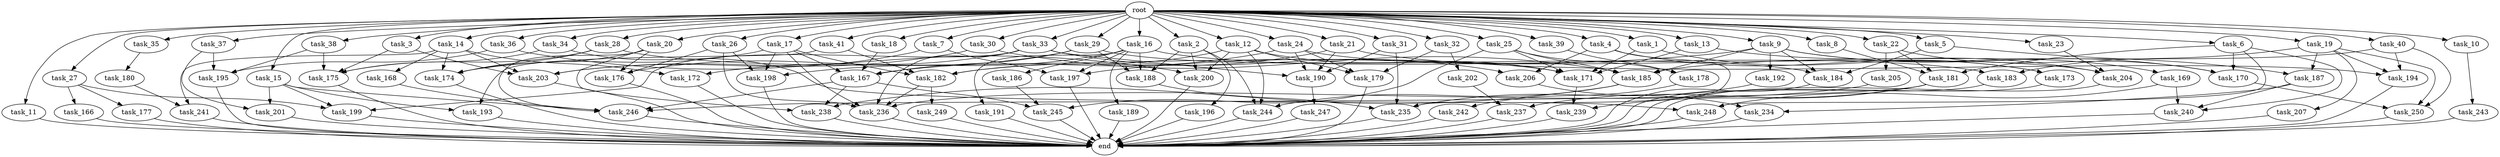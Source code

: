 digraph G {
  root [size="0.000000"];
  task_1 [size="102.400000"];
  task_2 [size="102.400000"];
  task_3 [size="102.400000"];
  task_4 [size="102.400000"];
  task_5 [size="102.400000"];
  task_6 [size="102.400000"];
  task_7 [size="102.400000"];
  task_8 [size="102.400000"];
  task_9 [size="102.400000"];
  task_10 [size="102.400000"];
  task_11 [size="102.400000"];
  task_12 [size="102.400000"];
  task_13 [size="102.400000"];
  task_14 [size="102.400000"];
  task_15 [size="102.400000"];
  task_16 [size="102.400000"];
  task_17 [size="102.400000"];
  task_18 [size="102.400000"];
  task_19 [size="102.400000"];
  task_20 [size="102.400000"];
  task_21 [size="102.400000"];
  task_22 [size="102.400000"];
  task_23 [size="102.400000"];
  task_24 [size="102.400000"];
  task_25 [size="102.400000"];
  task_26 [size="102.400000"];
  task_27 [size="102.400000"];
  task_28 [size="102.400000"];
  task_29 [size="102.400000"];
  task_30 [size="102.400000"];
  task_31 [size="102.400000"];
  task_32 [size="102.400000"];
  task_33 [size="102.400000"];
  task_34 [size="102.400000"];
  task_35 [size="102.400000"];
  task_36 [size="102.400000"];
  task_37 [size="102.400000"];
  task_38 [size="102.400000"];
  task_39 [size="102.400000"];
  task_40 [size="102.400000"];
  task_41 [size="102.400000"];
  task_166 [size="3435973836.800000"];
  task_167 [size="162349763788.800018"];
  task_168 [size="21474836480.000000"];
  task_169 [size="85899345920.000000"];
  task_170 [size="175234665676.800018"];
  task_171 [size="152900835737.600006"];
  task_172 [size="29205777612.800003"];
  task_173 [size="116823110451.200012"];
  task_174 [size="93630287052.800003"];
  task_175 [size="134861973094.400009"];
  task_176 [size="63565515980.800003"];
  task_177 [size="3435973836.800000"];
  task_178 [size="38654705664.000000"];
  task_179 [size="48962627174.400002"];
  task_180 [size="42090679500.800003"];
  task_181 [size="110810156236.800003"];
  task_182 [size="240518168576.000000"];
  task_183 [size="11166914969.600000"];
  task_184 [size="101361228185.600006"];
  task_185 [size="203581449830.400024"];
  task_186 [size="7730941132.800000"];
  task_187 [size="11166914969.600000"];
  task_188 [size="36936718745.599998"];
  task_189 [size="7730941132.800000"];
  task_190 [size="121118077747.200012"];
  task_191 [size="7730941132.800000"];
  task_192 [size="85899345920.000000"];
  task_193 [size="171798691840.000000"];
  task_194 [size="144310901145.600006"];
  task_195 [size="171798691840.000000"];
  task_196 [size="21474836480.000000"];
  task_197 [size="101361228185.600006"];
  task_198 [size="104797202022.400009"];
  task_199 [size="97066260889.600006"];
  task_200 [size="90194313216.000000"];
  task_201 [size="171798691840.000000"];
  task_202 [size="21474836480.000000"];
  task_203 [size="115105123532.800003"];
  task_204 [size="97925254348.800003"];
  task_205 [size="85899345920.000000"];
  task_206 [size="38654705664.000000"];
  task_207 [size="3435973836.800000"];
  task_234 [size="44667659878.400002"];
  task_235 [size="72155450572.800003"];
  task_236 [size="150323855360.000000"];
  task_237 [size="52398601011.200005"];
  task_238 [size="113387136614.400009"];
  task_239 [size="100502234726.400009"];
  task_240 [size="59270548684.800003"];
  task_241 [size="35218731827.200005"];
  task_242 [size="69578470195.199997"];
  task_243 [size="54975581388.800003"];
  task_244 [size="121118077747.200012"];
  task_245 [size="24910810316.800003"];
  task_246 [size="199286482534.400024"];
  task_247 [size="13743895347.200001"];
  task_248 [size="115105123532.800003"];
  task_249 [size="3435973836.800000"];
  task_250 [size="100502234726.400009"];
  end [size="0.000000"];

  root -> task_1 [size="1.000000"];
  root -> task_2 [size="1.000000"];
  root -> task_3 [size="1.000000"];
  root -> task_4 [size="1.000000"];
  root -> task_5 [size="1.000000"];
  root -> task_6 [size="1.000000"];
  root -> task_7 [size="1.000000"];
  root -> task_8 [size="1.000000"];
  root -> task_9 [size="1.000000"];
  root -> task_10 [size="1.000000"];
  root -> task_11 [size="1.000000"];
  root -> task_12 [size="1.000000"];
  root -> task_13 [size="1.000000"];
  root -> task_14 [size="1.000000"];
  root -> task_15 [size="1.000000"];
  root -> task_16 [size="1.000000"];
  root -> task_17 [size="1.000000"];
  root -> task_18 [size="1.000000"];
  root -> task_19 [size="1.000000"];
  root -> task_20 [size="1.000000"];
  root -> task_21 [size="1.000000"];
  root -> task_22 [size="1.000000"];
  root -> task_23 [size="1.000000"];
  root -> task_24 [size="1.000000"];
  root -> task_25 [size="1.000000"];
  root -> task_26 [size="1.000000"];
  root -> task_27 [size="1.000000"];
  root -> task_28 [size="1.000000"];
  root -> task_29 [size="1.000000"];
  root -> task_30 [size="1.000000"];
  root -> task_31 [size="1.000000"];
  root -> task_32 [size="1.000000"];
  root -> task_33 [size="1.000000"];
  root -> task_34 [size="1.000000"];
  root -> task_35 [size="1.000000"];
  root -> task_36 [size="1.000000"];
  root -> task_37 [size="1.000000"];
  root -> task_38 [size="1.000000"];
  root -> task_39 [size="1.000000"];
  root -> task_40 [size="1.000000"];
  root -> task_41 [size="1.000000"];
  task_1 -> task_171 [size="838860800.000000"];
  task_1 -> task_173 [size="838860800.000000"];
  task_2 -> task_188 [size="209715200.000000"];
  task_2 -> task_196 [size="209715200.000000"];
  task_2 -> task_200 [size="209715200.000000"];
  task_2 -> task_244 [size="209715200.000000"];
  task_3 -> task_175 [size="301989888.000000"];
  task_3 -> task_203 [size="301989888.000000"];
  task_4 -> task_173 [size="301989888.000000"];
  task_4 -> task_206 [size="301989888.000000"];
  task_4 -> task_235 [size="301989888.000000"];
  task_5 -> task_184 [size="75497472.000000"];
  task_5 -> task_187 [size="75497472.000000"];
  task_6 -> task_170 [size="33554432.000000"];
  task_6 -> task_181 [size="33554432.000000"];
  task_6 -> task_240 [size="33554432.000000"];
  task_6 -> task_248 [size="33554432.000000"];
  task_7 -> task_197 [size="75497472.000000"];
  task_7 -> task_203 [size="75497472.000000"];
  task_8 -> task_181 [size="209715200.000000"];
  task_9 -> task_169 [size="838860800.000000"];
  task_9 -> task_170 [size="838860800.000000"];
  task_9 -> task_184 [size="838860800.000000"];
  task_9 -> task_185 [size="838860800.000000"];
  task_9 -> task_192 [size="838860800.000000"];
  task_9 -> task_197 [size="838860800.000000"];
  task_10 -> task_243 [size="536870912.000000"];
  task_11 -> end [size="1.000000"];
  task_12 -> task_171 [size="134217728.000000"];
  task_12 -> task_179 [size="134217728.000000"];
  task_12 -> task_182 [size="134217728.000000"];
  task_12 -> task_200 [size="134217728.000000"];
  task_12 -> task_244 [size="134217728.000000"];
  task_13 -> task_171 [size="411041792.000000"];
  task_13 -> task_204 [size="411041792.000000"];
  task_14 -> task_168 [size="209715200.000000"];
  task_14 -> task_172 [size="209715200.000000"];
  task_14 -> task_174 [size="209715200.000000"];
  task_14 -> task_203 [size="209715200.000000"];
  task_14 -> task_241 [size="209715200.000000"];
  task_15 -> task_193 [size="838860800.000000"];
  task_15 -> task_199 [size="838860800.000000"];
  task_15 -> task_201 [size="838860800.000000"];
  task_15 -> task_246 [size="838860800.000000"];
  task_16 -> task_183 [size="75497472.000000"];
  task_16 -> task_186 [size="75497472.000000"];
  task_16 -> task_188 [size="75497472.000000"];
  task_16 -> task_189 [size="75497472.000000"];
  task_16 -> task_191 [size="75497472.000000"];
  task_16 -> task_197 [size="75497472.000000"];
  task_16 -> task_198 [size="75497472.000000"];
  task_17 -> task_167 [size="536870912.000000"];
  task_17 -> task_174 [size="536870912.000000"];
  task_17 -> task_182 [size="536870912.000000"];
  task_17 -> task_198 [size="536870912.000000"];
  task_17 -> task_236 [size="536870912.000000"];
  task_18 -> task_167 [size="838860800.000000"];
  task_19 -> task_183 [size="33554432.000000"];
  task_19 -> task_187 [size="33554432.000000"];
  task_19 -> task_194 [size="33554432.000000"];
  task_19 -> task_207 [size="33554432.000000"];
  task_19 -> task_250 [size="33554432.000000"];
  task_20 -> task_174 [size="134217728.000000"];
  task_20 -> task_176 [size="134217728.000000"];
  task_20 -> task_238 [size="134217728.000000"];
  task_20 -> task_246 [size="134217728.000000"];
  task_21 -> task_182 [size="838860800.000000"];
  task_21 -> task_190 [size="838860800.000000"];
  task_21 -> task_194 [size="838860800.000000"];
  task_22 -> task_170 [size="838860800.000000"];
  task_22 -> task_181 [size="838860800.000000"];
  task_22 -> task_205 [size="838860800.000000"];
  task_23 -> task_204 [size="411041792.000000"];
  task_24 -> task_167 [size="134217728.000000"];
  task_24 -> task_179 [size="134217728.000000"];
  task_24 -> task_190 [size="134217728.000000"];
  task_24 -> task_204 [size="134217728.000000"];
  task_25 -> task_171 [size="75497472.000000"];
  task_25 -> task_178 [size="75497472.000000"];
  task_25 -> task_185 [size="75497472.000000"];
  task_25 -> task_245 [size="75497472.000000"];
  task_26 -> task_176 [size="411041792.000000"];
  task_26 -> task_198 [size="411041792.000000"];
  task_26 -> task_236 [size="411041792.000000"];
  task_27 -> task_166 [size="33554432.000000"];
  task_27 -> task_177 [size="33554432.000000"];
  task_27 -> task_199 [size="33554432.000000"];
  task_28 -> task_171 [size="33554432.000000"];
  task_28 -> task_174 [size="33554432.000000"];
  task_28 -> task_175 [size="33554432.000000"];
  task_29 -> task_167 [size="75497472.000000"];
  task_29 -> task_172 [size="75497472.000000"];
  task_29 -> task_184 [size="75497472.000000"];
  task_29 -> task_188 [size="75497472.000000"];
  task_30 -> task_185 [size="536870912.000000"];
  task_30 -> task_203 [size="536870912.000000"];
  task_31 -> task_190 [size="134217728.000000"];
  task_31 -> task_235 [size="134217728.000000"];
  task_32 -> task_179 [size="209715200.000000"];
  task_32 -> task_202 [size="209715200.000000"];
  task_33 -> task_176 [size="75497472.000000"];
  task_33 -> task_190 [size="75497472.000000"];
  task_33 -> task_199 [size="75497472.000000"];
  task_33 -> task_206 [size="75497472.000000"];
  task_33 -> task_236 [size="75497472.000000"];
  task_34 -> task_175 [size="679477248.000000"];
  task_34 -> task_248 [size="679477248.000000"];
  task_35 -> task_180 [size="411041792.000000"];
  task_36 -> task_195 [size="536870912.000000"];
  task_36 -> task_200 [size="536870912.000000"];
  task_37 -> task_195 [size="838860800.000000"];
  task_37 -> task_201 [size="838860800.000000"];
  task_38 -> task_175 [size="301989888.000000"];
  task_38 -> task_195 [size="301989888.000000"];
  task_39 -> task_178 [size="301989888.000000"];
  task_40 -> task_185 [size="536870912.000000"];
  task_40 -> task_194 [size="536870912.000000"];
  task_40 -> task_250 [size="536870912.000000"];
  task_41 -> task_182 [size="838860800.000000"];
  task_41 -> task_193 [size="838860800.000000"];
  task_166 -> end [size="1.000000"];
  task_167 -> task_238 [size="134217728.000000"];
  task_167 -> task_245 [size="134217728.000000"];
  task_167 -> task_246 [size="134217728.000000"];
  task_168 -> task_246 [size="536870912.000000"];
  task_169 -> task_240 [size="411041792.000000"];
  task_169 -> task_248 [size="411041792.000000"];
  task_170 -> task_250 [size="411041792.000000"];
  task_171 -> task_239 [size="679477248.000000"];
  task_172 -> end [size="1.000000"];
  task_173 -> end [size="1.000000"];
  task_174 -> end [size="1.000000"];
  task_175 -> end [size="1.000000"];
  task_176 -> end [size="1.000000"];
  task_177 -> end [size="1.000000"];
  task_178 -> task_242 [size="679477248.000000"];
  task_179 -> end [size="1.000000"];
  task_180 -> task_241 [size="134217728.000000"];
  task_181 -> task_237 [size="301989888.000000"];
  task_181 -> task_239 [size="301989888.000000"];
  task_181 -> task_246 [size="301989888.000000"];
  task_182 -> task_236 [size="33554432.000000"];
  task_182 -> task_249 [size="33554432.000000"];
  task_183 -> end [size="1.000000"];
  task_184 -> end [size="1.000000"];
  task_185 -> task_238 [size="838860800.000000"];
  task_185 -> task_244 [size="838860800.000000"];
  task_186 -> task_245 [size="33554432.000000"];
  task_187 -> task_234 [size="134217728.000000"];
  task_187 -> task_240 [size="134217728.000000"];
  task_188 -> task_235 [size="134217728.000000"];
  task_189 -> end [size="1.000000"];
  task_190 -> task_247 [size="134217728.000000"];
  task_191 -> end [size="1.000000"];
  task_192 -> task_235 [size="134217728.000000"];
  task_193 -> end [size="1.000000"];
  task_194 -> end [size="1.000000"];
  task_195 -> end [size="1.000000"];
  task_196 -> end [size="1.000000"];
  task_197 -> end [size="1.000000"];
  task_198 -> end [size="1.000000"];
  task_199 -> end [size="1.000000"];
  task_200 -> end [size="1.000000"];
  task_201 -> end [size="1.000000"];
  task_202 -> task_237 [size="209715200.000000"];
  task_203 -> end [size="1.000000"];
  task_204 -> end [size="1.000000"];
  task_205 -> task_236 [size="411041792.000000"];
  task_206 -> task_234 [size="301989888.000000"];
  task_207 -> end [size="1.000000"];
  task_234 -> end [size="1.000000"];
  task_235 -> end [size="1.000000"];
  task_236 -> end [size="1.000000"];
  task_237 -> end [size="1.000000"];
  task_238 -> end [size="1.000000"];
  task_239 -> end [size="1.000000"];
  task_240 -> end [size="1.000000"];
  task_241 -> end [size="1.000000"];
  task_242 -> end [size="1.000000"];
  task_243 -> end [size="1.000000"];
  task_244 -> end [size="1.000000"];
  task_245 -> end [size="1.000000"];
  task_246 -> end [size="1.000000"];
  task_247 -> end [size="1.000000"];
  task_248 -> end [size="1.000000"];
  task_249 -> end [size="1.000000"];
  task_250 -> end [size="1.000000"];
}

